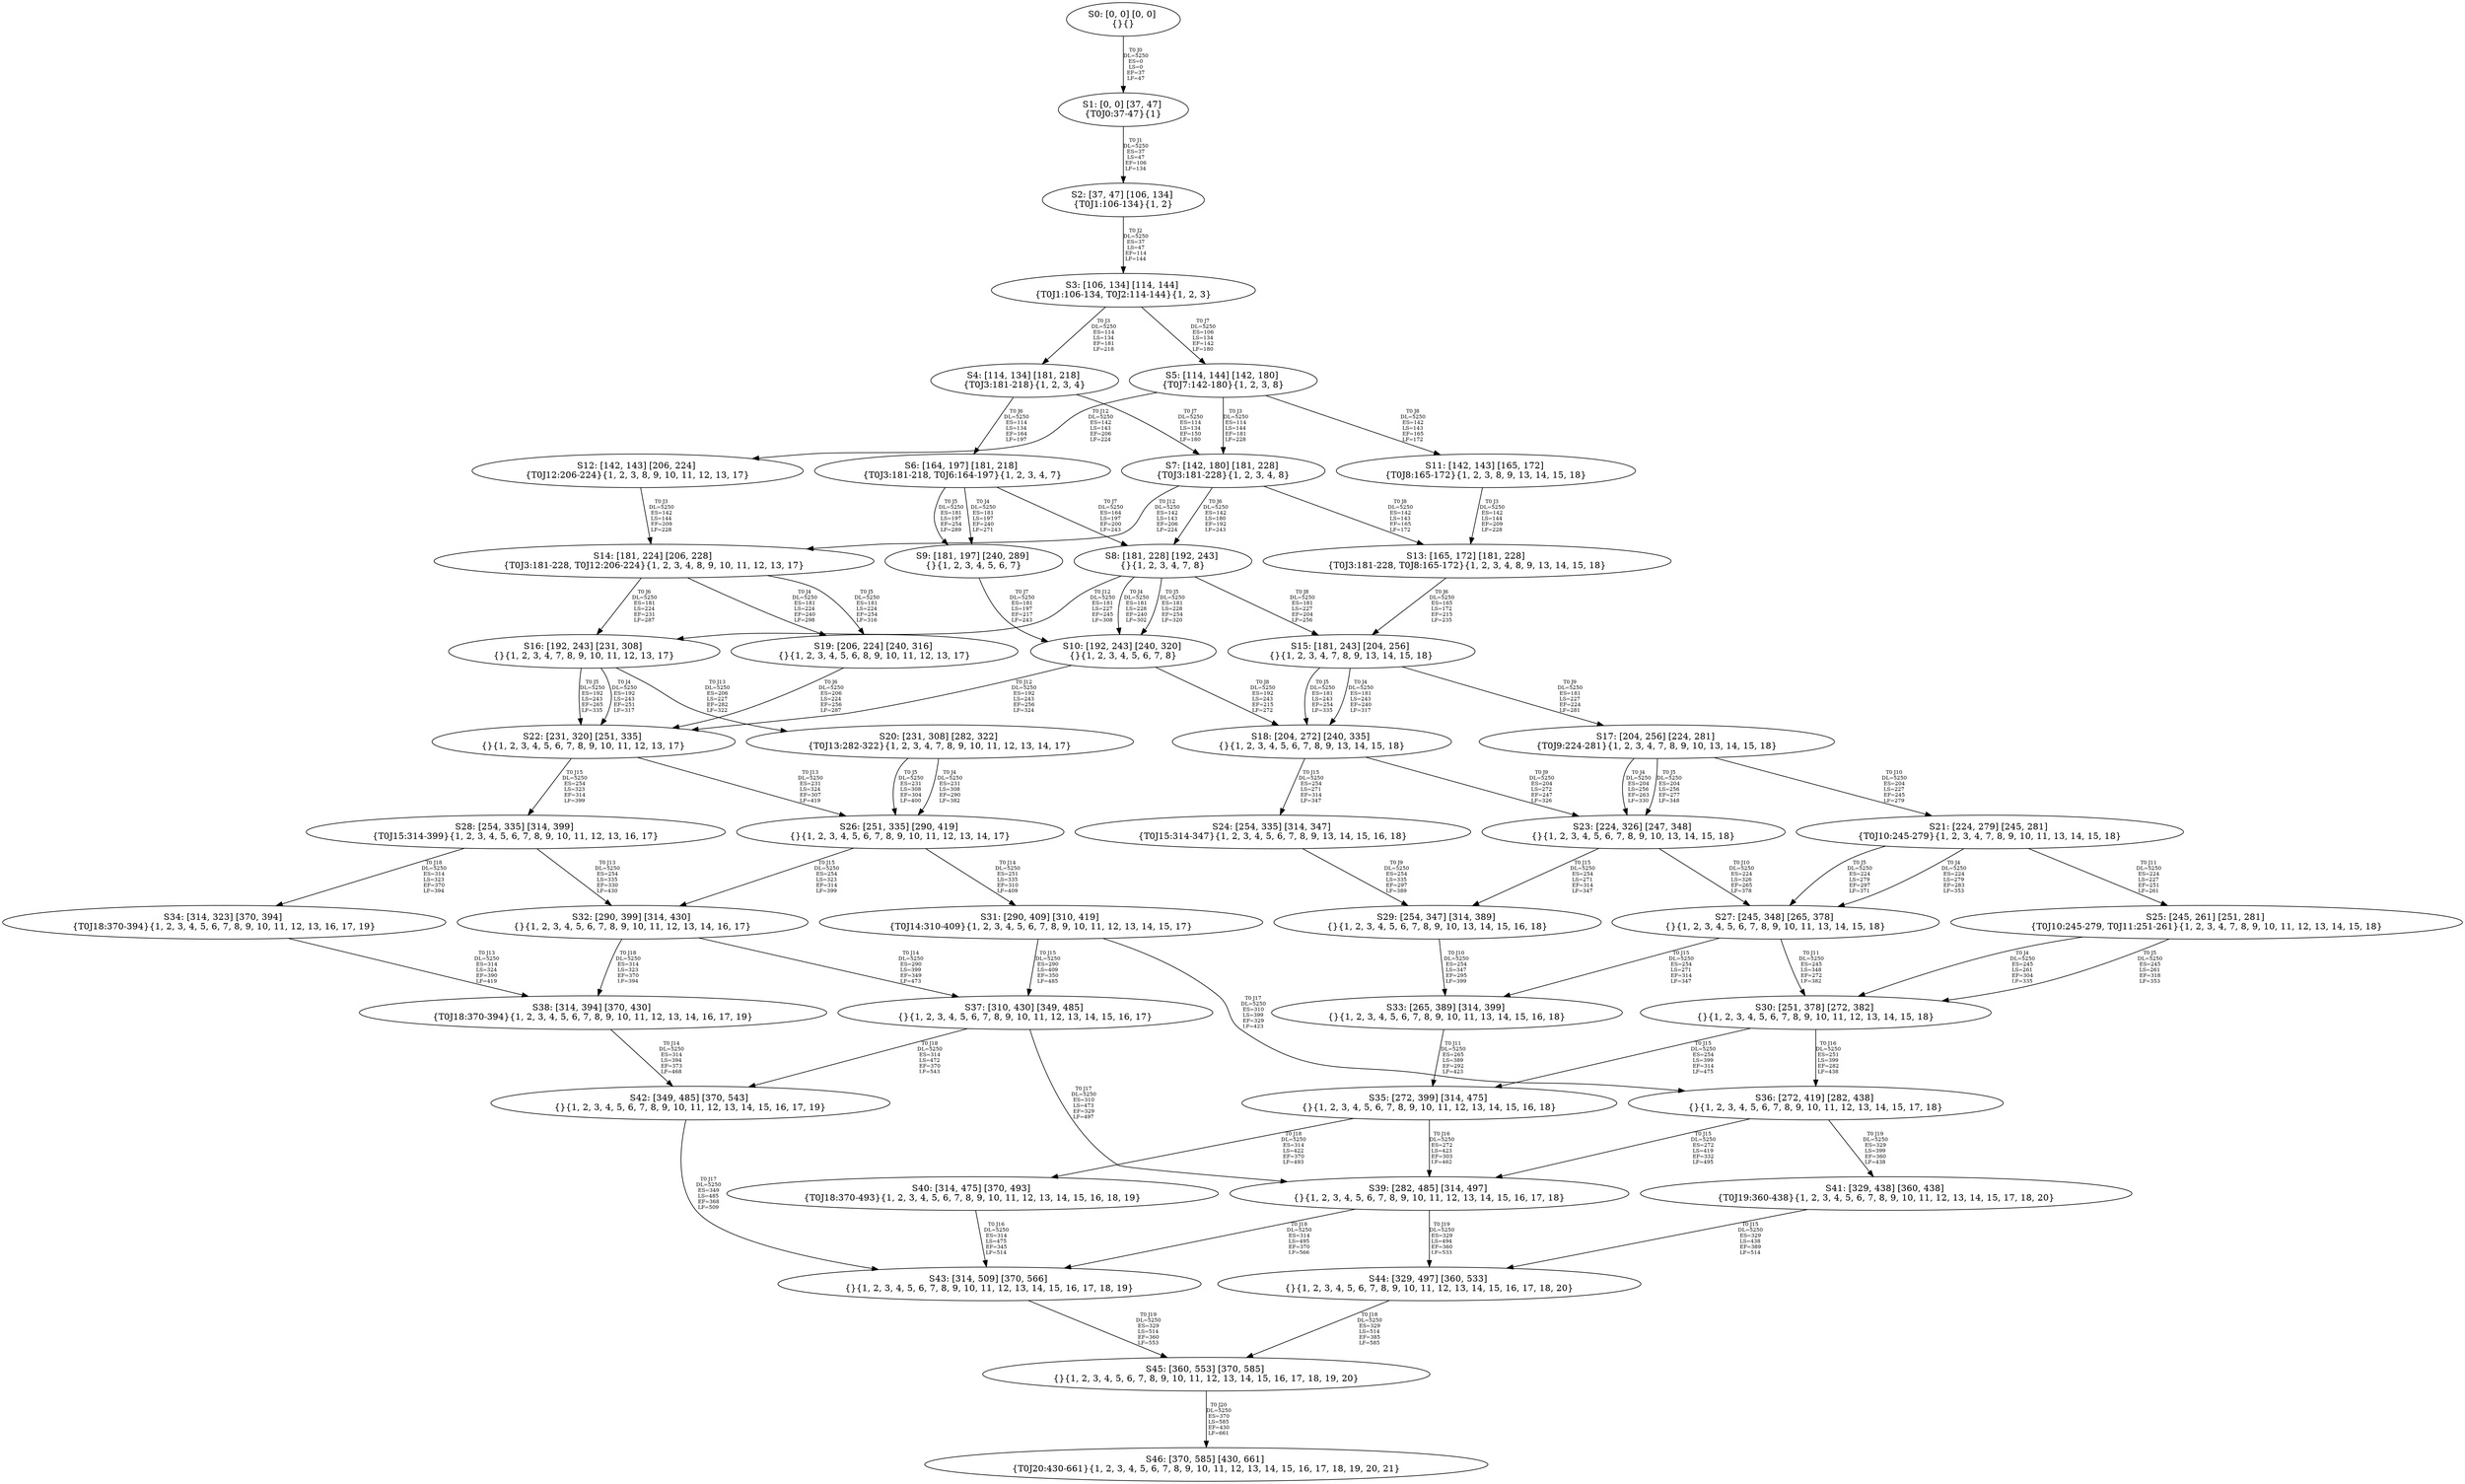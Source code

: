 digraph {
	S0[label="S0: [0, 0] [0, 0] \n{}{}"];
	S1[label="S1: [0, 0] [37, 47] \n{T0J0:37-47}{1}"];
	S2[label="S2: [37, 47] [106, 134] \n{T0J1:106-134}{1, 2}"];
	S3[label="S3: [106, 134] [114, 144] \n{T0J1:106-134, T0J2:114-144}{1, 2, 3}"];
	S4[label="S4: [114, 134] [181, 218] \n{T0J3:181-218}{1, 2, 3, 4}"];
	S5[label="S5: [114, 144] [142, 180] \n{T0J7:142-180}{1, 2, 3, 8}"];
	S6[label="S6: [164, 197] [181, 218] \n{T0J3:181-218, T0J6:164-197}{1, 2, 3, 4, 7}"];
	S7[label="S7: [142, 180] [181, 228] \n{T0J3:181-228}{1, 2, 3, 4, 8}"];
	S8[label="S8: [181, 228] [192, 243] \n{}{1, 2, 3, 4, 7, 8}"];
	S9[label="S9: [181, 197] [240, 289] \n{}{1, 2, 3, 4, 5, 6, 7}"];
	S10[label="S10: [192, 243] [240, 320] \n{}{1, 2, 3, 4, 5, 6, 7, 8}"];
	S11[label="S11: [142, 143] [165, 172] \n{T0J8:165-172}{1, 2, 3, 8, 9, 13, 14, 15, 18}"];
	S12[label="S12: [142, 143] [206, 224] \n{T0J12:206-224}{1, 2, 3, 8, 9, 10, 11, 12, 13, 17}"];
	S13[label="S13: [165, 172] [181, 228] \n{T0J3:181-228, T0J8:165-172}{1, 2, 3, 4, 8, 9, 13, 14, 15, 18}"];
	S14[label="S14: [181, 224] [206, 228] \n{T0J3:181-228, T0J12:206-224}{1, 2, 3, 4, 8, 9, 10, 11, 12, 13, 17}"];
	S15[label="S15: [181, 243] [204, 256] \n{}{1, 2, 3, 4, 7, 8, 9, 13, 14, 15, 18}"];
	S16[label="S16: [192, 243] [231, 308] \n{}{1, 2, 3, 4, 7, 8, 9, 10, 11, 12, 13, 17}"];
	S17[label="S17: [204, 256] [224, 281] \n{T0J9:224-281}{1, 2, 3, 4, 7, 8, 9, 10, 13, 14, 15, 18}"];
	S18[label="S18: [204, 272] [240, 335] \n{}{1, 2, 3, 4, 5, 6, 7, 8, 9, 13, 14, 15, 18}"];
	S19[label="S19: [206, 224] [240, 316] \n{}{1, 2, 3, 4, 5, 6, 8, 9, 10, 11, 12, 13, 17}"];
	S20[label="S20: [231, 308] [282, 322] \n{T0J13:282-322}{1, 2, 3, 4, 7, 8, 9, 10, 11, 12, 13, 14, 17}"];
	S21[label="S21: [224, 279] [245, 281] \n{T0J10:245-279}{1, 2, 3, 4, 7, 8, 9, 10, 11, 13, 14, 15, 18}"];
	S22[label="S22: [231, 320] [251, 335] \n{}{1, 2, 3, 4, 5, 6, 7, 8, 9, 10, 11, 12, 13, 17}"];
	S23[label="S23: [224, 326] [247, 348] \n{}{1, 2, 3, 4, 5, 6, 7, 8, 9, 10, 13, 14, 15, 18}"];
	S24[label="S24: [254, 335] [314, 347] \n{T0J15:314-347}{1, 2, 3, 4, 5, 6, 7, 8, 9, 13, 14, 15, 16, 18}"];
	S25[label="S25: [245, 261] [251, 281] \n{T0J10:245-279, T0J11:251-261}{1, 2, 3, 4, 7, 8, 9, 10, 11, 12, 13, 14, 15, 18}"];
	S26[label="S26: [251, 335] [290, 419] \n{}{1, 2, 3, 4, 5, 6, 7, 8, 9, 10, 11, 12, 13, 14, 17}"];
	S27[label="S27: [245, 348] [265, 378] \n{}{1, 2, 3, 4, 5, 6, 7, 8, 9, 10, 11, 13, 14, 15, 18}"];
	S28[label="S28: [254, 335] [314, 399] \n{T0J15:314-399}{1, 2, 3, 4, 5, 6, 7, 8, 9, 10, 11, 12, 13, 16, 17}"];
	S29[label="S29: [254, 347] [314, 389] \n{}{1, 2, 3, 4, 5, 6, 7, 8, 9, 10, 13, 14, 15, 16, 18}"];
	S30[label="S30: [251, 378] [272, 382] \n{}{1, 2, 3, 4, 5, 6, 7, 8, 9, 10, 11, 12, 13, 14, 15, 18}"];
	S31[label="S31: [290, 409] [310, 419] \n{T0J14:310-409}{1, 2, 3, 4, 5, 6, 7, 8, 9, 10, 11, 12, 13, 14, 15, 17}"];
	S32[label="S32: [290, 399] [314, 430] \n{}{1, 2, 3, 4, 5, 6, 7, 8, 9, 10, 11, 12, 13, 14, 16, 17}"];
	S33[label="S33: [265, 389] [314, 399] \n{}{1, 2, 3, 4, 5, 6, 7, 8, 9, 10, 11, 13, 14, 15, 16, 18}"];
	S34[label="S34: [314, 323] [370, 394] \n{T0J18:370-394}{1, 2, 3, 4, 5, 6, 7, 8, 9, 10, 11, 12, 13, 16, 17, 19}"];
	S35[label="S35: [272, 399] [314, 475] \n{}{1, 2, 3, 4, 5, 6, 7, 8, 9, 10, 11, 12, 13, 14, 15, 16, 18}"];
	S36[label="S36: [272, 419] [282, 438] \n{}{1, 2, 3, 4, 5, 6, 7, 8, 9, 10, 11, 12, 13, 14, 15, 17, 18}"];
	S37[label="S37: [310, 430] [349, 485] \n{}{1, 2, 3, 4, 5, 6, 7, 8, 9, 10, 11, 12, 13, 14, 15, 16, 17}"];
	S38[label="S38: [314, 394] [370, 430] \n{T0J18:370-394}{1, 2, 3, 4, 5, 6, 7, 8, 9, 10, 11, 12, 13, 14, 16, 17, 19}"];
	S39[label="S39: [282, 485] [314, 497] \n{}{1, 2, 3, 4, 5, 6, 7, 8, 9, 10, 11, 12, 13, 14, 15, 16, 17, 18}"];
	S40[label="S40: [314, 475] [370, 493] \n{T0J18:370-493}{1, 2, 3, 4, 5, 6, 7, 8, 9, 10, 11, 12, 13, 14, 15, 16, 18, 19}"];
	S41[label="S41: [329, 438] [360, 438] \n{T0J19:360-438}{1, 2, 3, 4, 5, 6, 7, 8, 9, 10, 11, 12, 13, 14, 15, 17, 18, 20}"];
	S42[label="S42: [349, 485] [370, 543] \n{}{1, 2, 3, 4, 5, 6, 7, 8, 9, 10, 11, 12, 13, 14, 15, 16, 17, 19}"];
	S43[label="S43: [314, 509] [370, 566] \n{}{1, 2, 3, 4, 5, 6, 7, 8, 9, 10, 11, 12, 13, 14, 15, 16, 17, 18, 19}"];
	S44[label="S44: [329, 497] [360, 533] \n{}{1, 2, 3, 4, 5, 6, 7, 8, 9, 10, 11, 12, 13, 14, 15, 16, 17, 18, 20}"];
	S45[label="S45: [360, 553] [370, 585] \n{}{1, 2, 3, 4, 5, 6, 7, 8, 9, 10, 11, 12, 13, 14, 15, 16, 17, 18, 19, 20}"];
	S46[label="S46: [370, 585] [430, 661] \n{T0J20:430-661}{1, 2, 3, 4, 5, 6, 7, 8, 9, 10, 11, 12, 13, 14, 15, 16, 17, 18, 19, 20, 21}"];
	S0 -> S1[label="T0 J0\nDL=5250\nES=0\nLS=0\nEF=37\nLF=47",fontsize=8];
	S1 -> S2[label="T0 J1\nDL=5250\nES=37\nLS=47\nEF=106\nLF=134",fontsize=8];
	S2 -> S3[label="T0 J2\nDL=5250\nES=37\nLS=47\nEF=114\nLF=144",fontsize=8];
	S3 -> S4[label="T0 J3\nDL=5250\nES=114\nLS=134\nEF=181\nLF=218",fontsize=8];
	S3 -> S5[label="T0 J7\nDL=5250\nES=106\nLS=134\nEF=142\nLF=180",fontsize=8];
	S4 -> S6[label="T0 J6\nDL=5250\nES=114\nLS=134\nEF=164\nLF=197",fontsize=8];
	S4 -> S7[label="T0 J7\nDL=5250\nES=114\nLS=134\nEF=150\nLF=180",fontsize=8];
	S5 -> S7[label="T0 J3\nDL=5250\nES=114\nLS=144\nEF=181\nLF=228",fontsize=8];
	S5 -> S11[label="T0 J8\nDL=5250\nES=142\nLS=143\nEF=165\nLF=172",fontsize=8];
	S5 -> S12[label="T0 J12\nDL=5250\nES=142\nLS=143\nEF=206\nLF=224",fontsize=8];
	S6 -> S9[label="T0 J4\nDL=5250\nES=181\nLS=197\nEF=240\nLF=271",fontsize=8];
	S6 -> S9[label="T0 J5\nDL=5250\nES=181\nLS=197\nEF=254\nLF=289",fontsize=8];
	S6 -> S8[label="T0 J7\nDL=5250\nES=164\nLS=197\nEF=200\nLF=243",fontsize=8];
	S7 -> S8[label="T0 J6\nDL=5250\nES=142\nLS=180\nEF=192\nLF=243",fontsize=8];
	S7 -> S13[label="T0 J8\nDL=5250\nES=142\nLS=143\nEF=165\nLF=172",fontsize=8];
	S7 -> S14[label="T0 J12\nDL=5250\nES=142\nLS=143\nEF=206\nLF=224",fontsize=8];
	S8 -> S10[label="T0 J4\nDL=5250\nES=181\nLS=228\nEF=240\nLF=302",fontsize=8];
	S8 -> S10[label="T0 J5\nDL=5250\nES=181\nLS=228\nEF=254\nLF=320",fontsize=8];
	S8 -> S15[label="T0 J8\nDL=5250\nES=181\nLS=227\nEF=204\nLF=256",fontsize=8];
	S8 -> S16[label="T0 J12\nDL=5250\nES=181\nLS=227\nEF=245\nLF=308",fontsize=8];
	S9 -> S10[label="T0 J7\nDL=5250\nES=181\nLS=197\nEF=217\nLF=243",fontsize=8];
	S10 -> S18[label="T0 J8\nDL=5250\nES=192\nLS=243\nEF=215\nLF=272",fontsize=8];
	S10 -> S22[label="T0 J12\nDL=5250\nES=192\nLS=243\nEF=256\nLF=324",fontsize=8];
	S11 -> S13[label="T0 J3\nDL=5250\nES=142\nLS=144\nEF=209\nLF=228",fontsize=8];
	S12 -> S14[label="T0 J3\nDL=5250\nES=142\nLS=144\nEF=209\nLF=228",fontsize=8];
	S13 -> S15[label="T0 J6\nDL=5250\nES=165\nLS=172\nEF=215\nLF=235",fontsize=8];
	S14 -> S19[label="T0 J4\nDL=5250\nES=181\nLS=224\nEF=240\nLF=298",fontsize=8];
	S14 -> S19[label="T0 J5\nDL=5250\nES=181\nLS=224\nEF=254\nLF=316",fontsize=8];
	S14 -> S16[label="T0 J6\nDL=5250\nES=181\nLS=224\nEF=231\nLF=287",fontsize=8];
	S15 -> S18[label="T0 J4\nDL=5250\nES=181\nLS=243\nEF=240\nLF=317",fontsize=8];
	S15 -> S18[label="T0 J5\nDL=5250\nES=181\nLS=243\nEF=254\nLF=335",fontsize=8];
	S15 -> S17[label="T0 J9\nDL=5250\nES=181\nLS=227\nEF=224\nLF=281",fontsize=8];
	S16 -> S22[label="T0 J4\nDL=5250\nES=192\nLS=243\nEF=251\nLF=317",fontsize=8];
	S16 -> S22[label="T0 J5\nDL=5250\nES=192\nLS=243\nEF=265\nLF=335",fontsize=8];
	S16 -> S20[label="T0 J13\nDL=5250\nES=206\nLS=227\nEF=282\nLF=322",fontsize=8];
	S17 -> S23[label="T0 J4\nDL=5250\nES=204\nLS=256\nEF=263\nLF=330",fontsize=8];
	S17 -> S23[label="T0 J5\nDL=5250\nES=204\nLS=256\nEF=277\nLF=348",fontsize=8];
	S17 -> S21[label="T0 J10\nDL=5250\nES=204\nLS=227\nEF=245\nLF=279",fontsize=8];
	S18 -> S23[label="T0 J9\nDL=5250\nES=204\nLS=272\nEF=247\nLF=326",fontsize=8];
	S18 -> S24[label="T0 J15\nDL=5250\nES=254\nLS=271\nEF=314\nLF=347",fontsize=8];
	S19 -> S22[label="T0 J6\nDL=5250\nES=206\nLS=224\nEF=256\nLF=287",fontsize=8];
	S20 -> S26[label="T0 J4\nDL=5250\nES=231\nLS=308\nEF=290\nLF=382",fontsize=8];
	S20 -> S26[label="T0 J5\nDL=5250\nES=231\nLS=308\nEF=304\nLF=400",fontsize=8];
	S21 -> S27[label="T0 J4\nDL=5250\nES=224\nLS=279\nEF=283\nLF=353",fontsize=8];
	S21 -> S27[label="T0 J5\nDL=5250\nES=224\nLS=279\nEF=297\nLF=371",fontsize=8];
	S21 -> S25[label="T0 J11\nDL=5250\nES=224\nLS=227\nEF=251\nLF=261",fontsize=8];
	S22 -> S26[label="T0 J13\nDL=5250\nES=231\nLS=324\nEF=307\nLF=419",fontsize=8];
	S22 -> S28[label="T0 J15\nDL=5250\nES=254\nLS=323\nEF=314\nLF=399",fontsize=8];
	S23 -> S27[label="T0 J10\nDL=5250\nES=224\nLS=326\nEF=265\nLF=378",fontsize=8];
	S23 -> S29[label="T0 J15\nDL=5250\nES=254\nLS=271\nEF=314\nLF=347",fontsize=8];
	S24 -> S29[label="T0 J9\nDL=5250\nES=254\nLS=335\nEF=297\nLF=389",fontsize=8];
	S25 -> S30[label="T0 J4\nDL=5250\nES=245\nLS=261\nEF=304\nLF=335",fontsize=8];
	S25 -> S30[label="T0 J5\nDL=5250\nES=245\nLS=261\nEF=318\nLF=353",fontsize=8];
	S26 -> S31[label="T0 J14\nDL=5250\nES=251\nLS=335\nEF=310\nLF=409",fontsize=8];
	S26 -> S32[label="T0 J15\nDL=5250\nES=254\nLS=323\nEF=314\nLF=399",fontsize=8];
	S27 -> S30[label="T0 J11\nDL=5250\nES=245\nLS=348\nEF=272\nLF=382",fontsize=8];
	S27 -> S33[label="T0 J15\nDL=5250\nES=254\nLS=271\nEF=314\nLF=347",fontsize=8];
	S28 -> S32[label="T0 J13\nDL=5250\nES=254\nLS=335\nEF=330\nLF=430",fontsize=8];
	S28 -> S34[label="T0 J18\nDL=5250\nES=314\nLS=323\nEF=370\nLF=394",fontsize=8];
	S29 -> S33[label="T0 J10\nDL=5250\nES=254\nLS=347\nEF=295\nLF=399",fontsize=8];
	S30 -> S35[label="T0 J15\nDL=5250\nES=254\nLS=399\nEF=314\nLF=475",fontsize=8];
	S30 -> S36[label="T0 J16\nDL=5250\nES=251\nLS=399\nEF=282\nLF=438",fontsize=8];
	S31 -> S37[label="T0 J15\nDL=5250\nES=290\nLS=409\nEF=350\nLF=485",fontsize=8];
	S31 -> S36[label="T0 J17\nDL=5250\nES=310\nLS=399\nEF=329\nLF=423",fontsize=8];
	S32 -> S37[label="T0 J14\nDL=5250\nES=290\nLS=399\nEF=349\nLF=473",fontsize=8];
	S32 -> S38[label="T0 J18\nDL=5250\nES=314\nLS=323\nEF=370\nLF=394",fontsize=8];
	S33 -> S35[label="T0 J11\nDL=5250\nES=265\nLS=389\nEF=292\nLF=423",fontsize=8];
	S34 -> S38[label="T0 J13\nDL=5250\nES=314\nLS=324\nEF=390\nLF=419",fontsize=8];
	S35 -> S39[label="T0 J16\nDL=5250\nES=272\nLS=423\nEF=303\nLF=462",fontsize=8];
	S35 -> S40[label="T0 J18\nDL=5250\nES=314\nLS=422\nEF=370\nLF=493",fontsize=8];
	S36 -> S39[label="T0 J15\nDL=5250\nES=272\nLS=419\nEF=332\nLF=495",fontsize=8];
	S36 -> S41[label="T0 J19\nDL=5250\nES=329\nLS=399\nEF=360\nLF=438",fontsize=8];
	S37 -> S39[label="T0 J17\nDL=5250\nES=310\nLS=473\nEF=329\nLF=497",fontsize=8];
	S37 -> S42[label="T0 J18\nDL=5250\nES=314\nLS=472\nEF=370\nLF=543",fontsize=8];
	S38 -> S42[label="T0 J14\nDL=5250\nES=314\nLS=394\nEF=373\nLF=468",fontsize=8];
	S39 -> S43[label="T0 J18\nDL=5250\nES=314\nLS=495\nEF=370\nLF=566",fontsize=8];
	S39 -> S44[label="T0 J19\nDL=5250\nES=329\nLS=494\nEF=360\nLF=533",fontsize=8];
	S40 -> S43[label="T0 J16\nDL=5250\nES=314\nLS=475\nEF=345\nLF=514",fontsize=8];
	S41 -> S44[label="T0 J15\nDL=5250\nES=329\nLS=438\nEF=389\nLF=514",fontsize=8];
	S42 -> S43[label="T0 J17\nDL=5250\nES=349\nLS=485\nEF=368\nLF=509",fontsize=8];
	S43 -> S45[label="T0 J19\nDL=5250\nES=329\nLS=514\nEF=360\nLF=553",fontsize=8];
	S44 -> S45[label="T0 J18\nDL=5250\nES=329\nLS=514\nEF=385\nLF=585",fontsize=8];
	S45 -> S46[label="T0 J20\nDL=5250\nES=370\nLS=585\nEF=430\nLF=661",fontsize=8];
}
